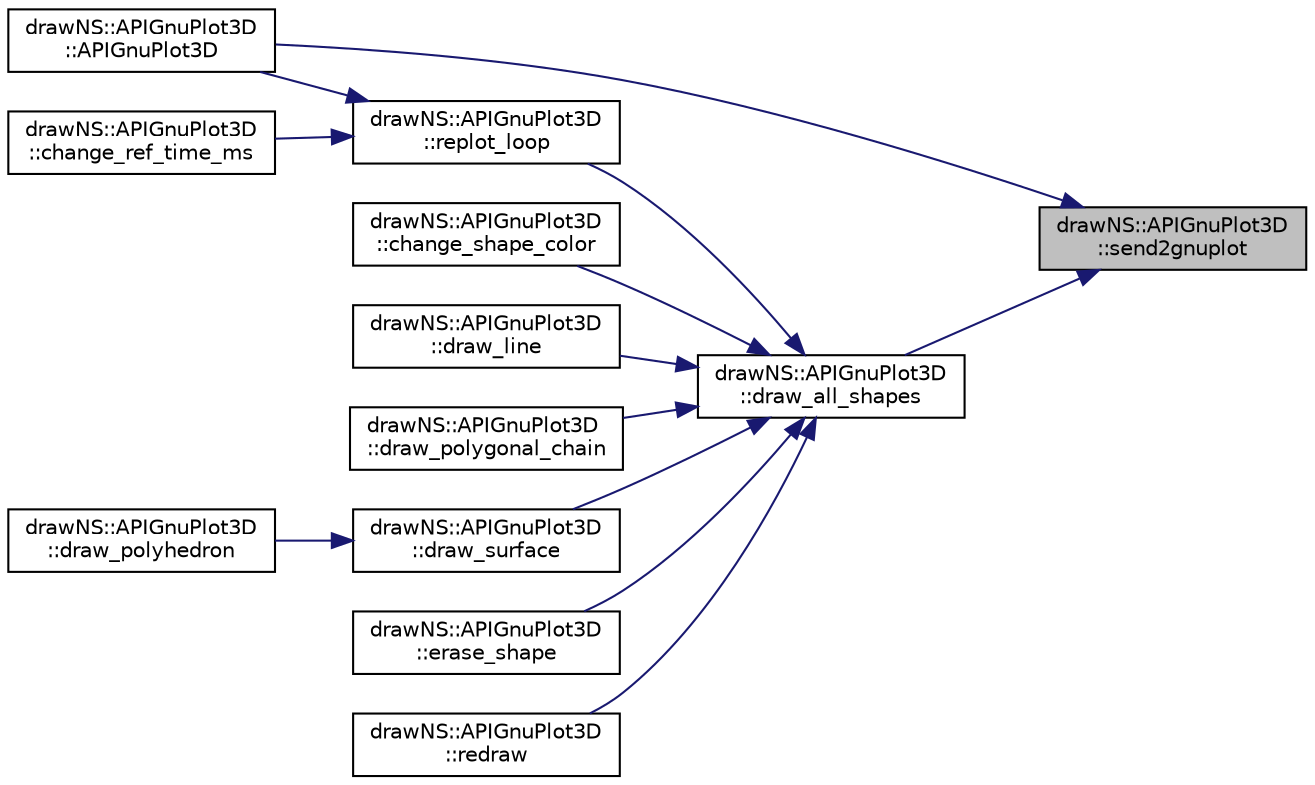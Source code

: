 digraph "drawNS::APIGnuPlot3D::send2gnuplot"
{
 // LATEX_PDF_SIZE
  edge [fontname="Helvetica",fontsize="10",labelfontname="Helvetica",labelfontsize="10"];
  node [fontname="Helvetica",fontsize="10",shape=record];
  rankdir="RL";
  Node1 [label="drawNS::APIGnuPlot3D\l::send2gnuplot",height=0.2,width=0.4,color="black", fillcolor="grey75", style="filled", fontcolor="black",tooltip=" "];
  Node1 -> Node2 [dir="back",color="midnightblue",fontsize="10",style="solid",fontname="Helvetica"];
  Node2 [label="drawNS::APIGnuPlot3D\l::APIGnuPlot3D",height=0.2,width=0.4,color="black", fillcolor="white", style="filled",URL="$classdraw_n_s_1_1_a_p_i_gnu_plot3_d.html#a9fd786880bdcfc90d260127a83362a01",tooltip="Constructor."];
  Node1 -> Node3 [dir="back",color="midnightblue",fontsize="10",style="solid",fontname="Helvetica"];
  Node3 [label="drawNS::APIGnuPlot3D\l::draw_all_shapes",height=0.2,width=0.4,color="black", fillcolor="white", style="filled",URL="$classdraw_n_s_1_1_a_p_i_gnu_plot3_d.html#a53c7266030db13ac1e6045797c3e1b75",tooltip=" "];
  Node3 -> Node4 [dir="back",color="midnightblue",fontsize="10",style="solid",fontname="Helvetica"];
  Node4 [label="drawNS::APIGnuPlot3D\l::change_shape_color",height=0.2,width=0.4,color="black", fillcolor="white", style="filled",URL="$classdraw_n_s_1_1_a_p_i_gnu_plot3_d.html#ac33b91c7e171909c6ae2fcfbf7b915b1",tooltip="change color of shape"];
  Node3 -> Node5 [dir="back",color="midnightblue",fontsize="10",style="solid",fontname="Helvetica"];
  Node5 [label="drawNS::APIGnuPlot3D\l::draw_line",height=0.2,width=0.4,color="black", fillcolor="white", style="filled",URL="$classdraw_n_s_1_1_a_p_i_gnu_plot3_d.html#a258e809fc5faa7884ef0e339a4bcf608",tooltip="draws line between 2 points"];
  Node3 -> Node6 [dir="back",color="midnightblue",fontsize="10",style="solid",fontname="Helvetica"];
  Node6 [label="drawNS::APIGnuPlot3D\l::draw_polygonal_chain",height=0.2,width=0.4,color="black", fillcolor="white", style="filled",URL="$classdraw_n_s_1_1_a_p_i_gnu_plot3_d.html#a57e1102221d08157dab5037bdb20cbcc",tooltip="draws polygonal_chain between n points"];
  Node3 -> Node7 [dir="back",color="midnightblue",fontsize="10",style="solid",fontname="Helvetica"];
  Node7 [label="drawNS::APIGnuPlot3D\l::draw_surface",height=0.2,width=0.4,color="black", fillcolor="white", style="filled",URL="$classdraw_n_s_1_1_a_p_i_gnu_plot3_d.html#afc9b4e6c71a0377d881ece405a64a0e4",tooltip="draws surface described by its points"];
  Node7 -> Node8 [dir="back",color="midnightblue",fontsize="10",style="solid",fontname="Helvetica"];
  Node8 [label="drawNS::APIGnuPlot3D\l::draw_polyhedron",height=0.2,width=0.4,color="black", fillcolor="white", style="filled",URL="$classdraw_n_s_1_1_a_p_i_gnu_plot3_d.html#ac5237f08f9923f785928fec32805e31c",tooltip="draws polyhedron described by its apexs"];
  Node3 -> Node9 [dir="back",color="midnightblue",fontsize="10",style="solid",fontname="Helvetica"];
  Node9 [label="drawNS::APIGnuPlot3D\l::erase_shape",height=0.2,width=0.4,color="black", fillcolor="white", style="filled",URL="$classdraw_n_s_1_1_a_p_i_gnu_plot3_d.html#a837c1e656cdd7f3c1d64f373552b1766",tooltip="erase shape by id"];
  Node3 -> Node10 [dir="back",color="midnightblue",fontsize="10",style="solid",fontname="Helvetica"];
  Node10 [label="drawNS::APIGnuPlot3D\l::redraw",height=0.2,width=0.4,color="black", fillcolor="white", style="filled",URL="$classdraw_n_s_1_1_a_p_i_gnu_plot3_d.html#a27a110521a511f0c75e5c867f247a3f6",tooltip="replot all shapes Replots all shapes, works only in negative refresh_rate_ms value mode."];
  Node3 -> Node11 [dir="back",color="midnightblue",fontsize="10",style="solid",fontname="Helvetica"];
  Node11 [label="drawNS::APIGnuPlot3D\l::replot_loop",height=0.2,width=0.4,color="black", fillcolor="white", style="filled",URL="$classdraw_n_s_1_1_a_p_i_gnu_plot3_d.html#afa364d7d8a0a74d51b680a9560e1f1ed",tooltip=" "];
  Node11 -> Node2 [dir="back",color="midnightblue",fontsize="10",style="solid",fontname="Helvetica"];
  Node11 -> Node12 [dir="back",color="midnightblue",fontsize="10",style="solid",fontname="Helvetica"];
  Node12 [label="drawNS::APIGnuPlot3D\l::change_ref_time_ms",height=0.2,width=0.4,color="black", fillcolor="white", style="filled",URL="$classdraw_n_s_1_1_a_p_i_gnu_plot3_d.html#aa7da7ed9eaaea392a5710143fda0da67",tooltip="change mode for ploting and/or time between auto-replots"];
}
